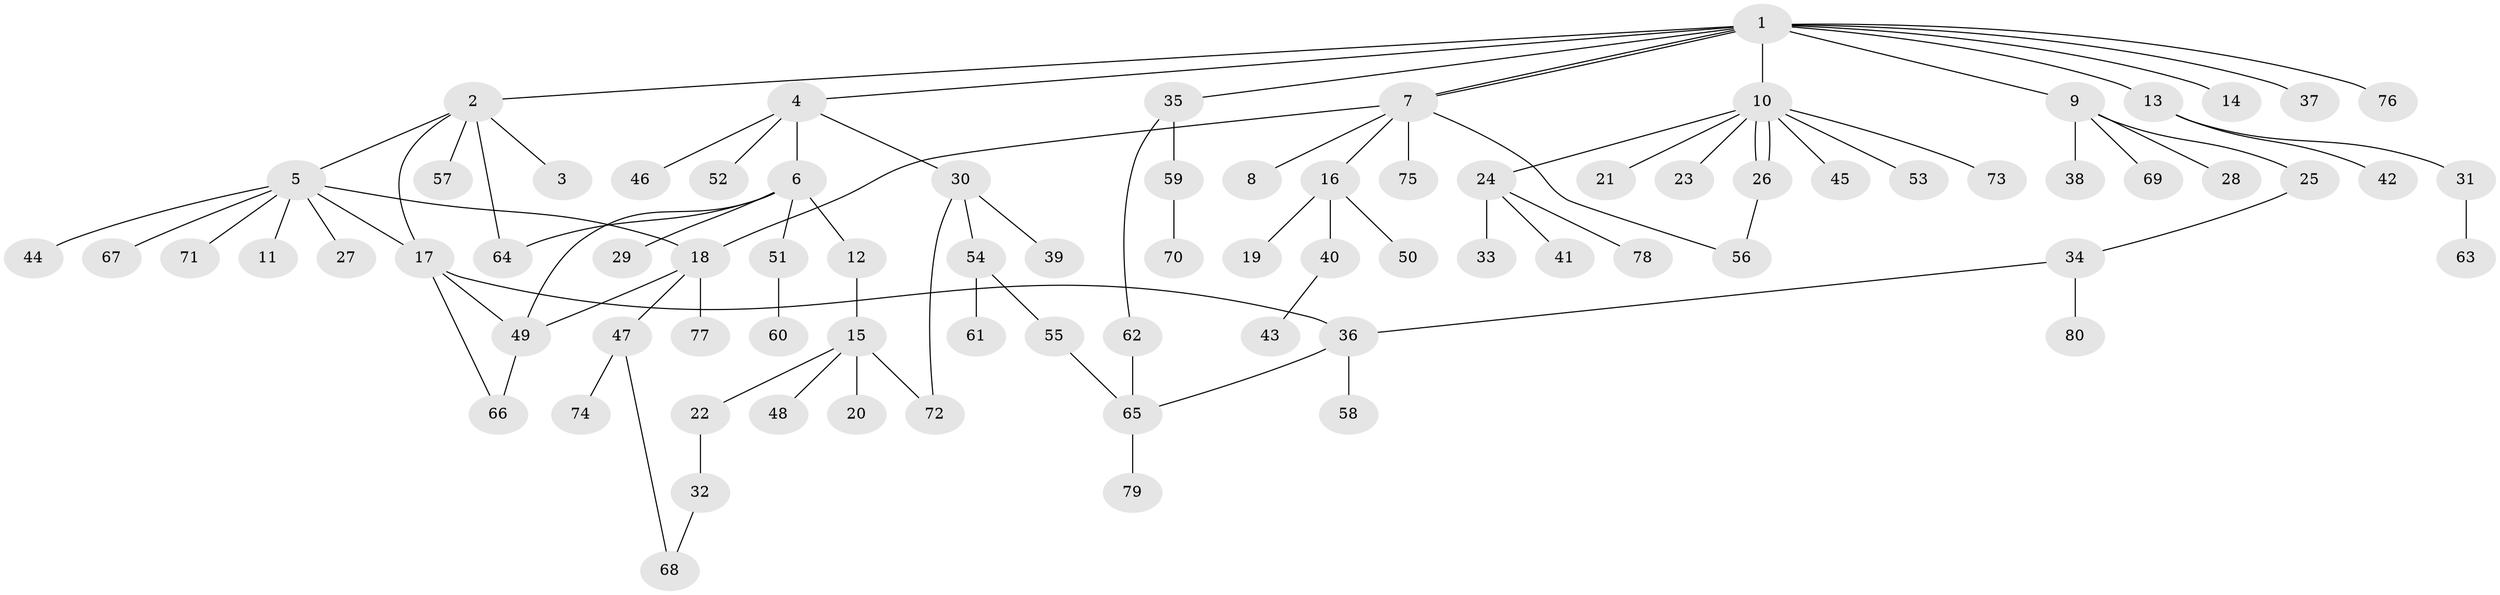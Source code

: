 // coarse degree distribution, {11: 0.017857142857142856, 6: 0.07142857142857142, 1: 0.5714285714285714, 8: 0.017857142857142856, 9: 0.017857142857142856, 5: 0.05357142857142857, 2: 0.16071428571428573, 4: 0.03571428571428571, 3: 0.05357142857142857}
// Generated by graph-tools (version 1.1) at 2025/18/03/04/25 18:18:02]
// undirected, 80 vertices, 93 edges
graph export_dot {
graph [start="1"]
  node [color=gray90,style=filled];
  1;
  2;
  3;
  4;
  5;
  6;
  7;
  8;
  9;
  10;
  11;
  12;
  13;
  14;
  15;
  16;
  17;
  18;
  19;
  20;
  21;
  22;
  23;
  24;
  25;
  26;
  27;
  28;
  29;
  30;
  31;
  32;
  33;
  34;
  35;
  36;
  37;
  38;
  39;
  40;
  41;
  42;
  43;
  44;
  45;
  46;
  47;
  48;
  49;
  50;
  51;
  52;
  53;
  54;
  55;
  56;
  57;
  58;
  59;
  60;
  61;
  62;
  63;
  64;
  65;
  66;
  67;
  68;
  69;
  70;
  71;
  72;
  73;
  74;
  75;
  76;
  77;
  78;
  79;
  80;
  1 -- 2;
  1 -- 4;
  1 -- 7;
  1 -- 7;
  1 -- 9;
  1 -- 10;
  1 -- 13;
  1 -- 14;
  1 -- 35;
  1 -- 37;
  1 -- 76;
  2 -- 3;
  2 -- 5;
  2 -- 17;
  2 -- 57;
  2 -- 64;
  4 -- 6;
  4 -- 30;
  4 -- 46;
  4 -- 52;
  5 -- 11;
  5 -- 17;
  5 -- 18;
  5 -- 27;
  5 -- 44;
  5 -- 67;
  5 -- 71;
  6 -- 12;
  6 -- 29;
  6 -- 49;
  6 -- 51;
  6 -- 64;
  7 -- 8;
  7 -- 16;
  7 -- 18;
  7 -- 56;
  7 -- 75;
  9 -- 25;
  9 -- 28;
  9 -- 38;
  9 -- 69;
  10 -- 21;
  10 -- 23;
  10 -- 24;
  10 -- 26;
  10 -- 26;
  10 -- 45;
  10 -- 53;
  10 -- 73;
  12 -- 15;
  13 -- 31;
  13 -- 42;
  15 -- 20;
  15 -- 22;
  15 -- 48;
  15 -- 72;
  16 -- 19;
  16 -- 40;
  16 -- 50;
  17 -- 36;
  17 -- 49;
  17 -- 66;
  18 -- 47;
  18 -- 49;
  18 -- 77;
  22 -- 32;
  24 -- 33;
  24 -- 41;
  24 -- 78;
  25 -- 34;
  26 -- 56;
  30 -- 39;
  30 -- 54;
  30 -- 72;
  31 -- 63;
  32 -- 68;
  34 -- 36;
  34 -- 80;
  35 -- 59;
  35 -- 62;
  36 -- 58;
  36 -- 65;
  40 -- 43;
  47 -- 68;
  47 -- 74;
  49 -- 66;
  51 -- 60;
  54 -- 55;
  54 -- 61;
  55 -- 65;
  59 -- 70;
  62 -- 65;
  65 -- 79;
}
